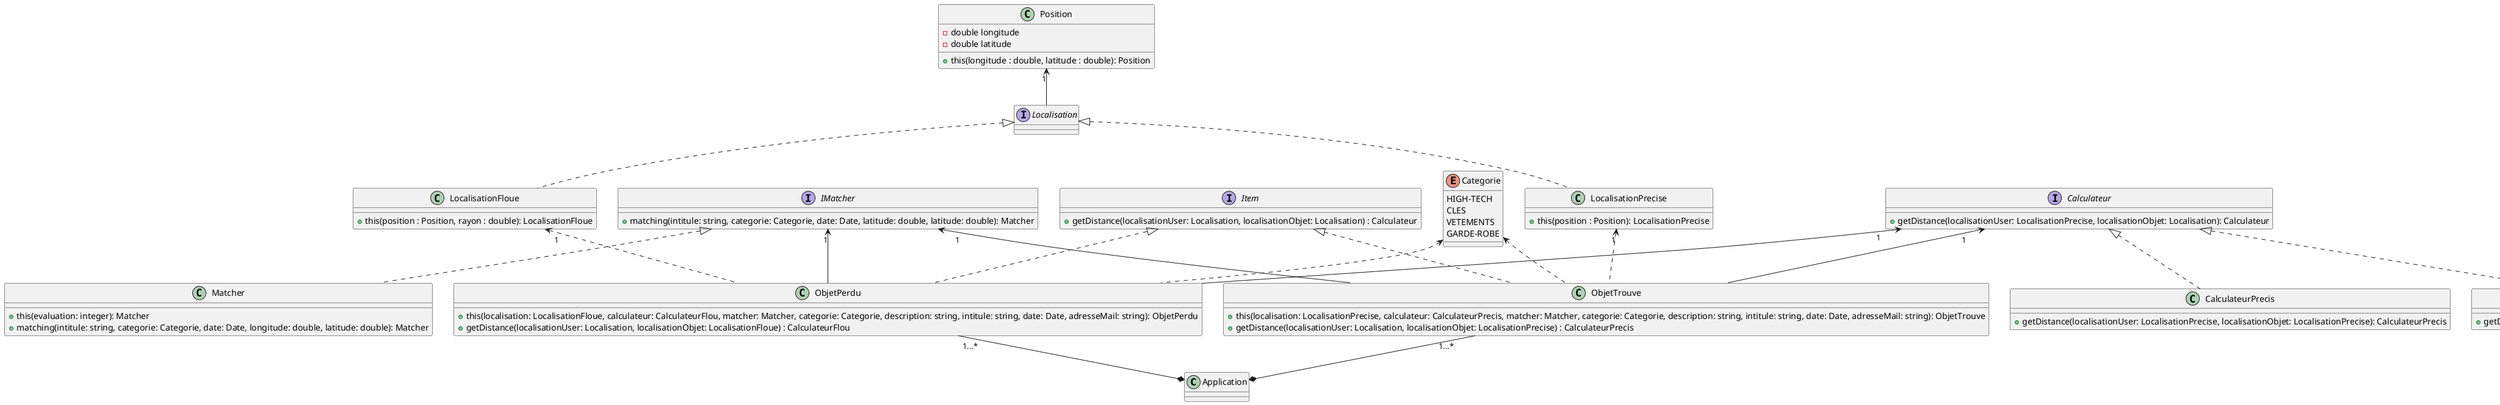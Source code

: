 @startuml
'https://plantuml.com/class-diagram

class Application
enum Categorie
{
    HIGH-TECH
    CLES
    VETEMENTS
    GARDE-ROBE
}
interface IMatcher
{
    + matching(intitule: string, categorie: Categorie, date: Date, latitude: double, latitude: double): Matcher
}

class Matcher
{
    + this(evaluation: integer): Matcher
    + matching(intitule: string, categorie: Categorie, date: Date, longitude: double, latitude: double): Matcher
}

interface Calculateur
{
    +getDistance(localisationUser: LocalisationPrecise, localisationObjet: Localisation): Calculateur
}

class CalculateurFlou
{
    +getDistance(localisationUser: LocalisationPrecise, localisationObjet: LocalisationFloue): CalculateurFlou
}

class CalculateurPrecis
{
    +getDistance(localisationUser: LocalisationPrecise, localisationObjet: LocalisationPrecise): CalculateurPrecis
}

interface Item
{
    +getDistance(localisationUser: Localisation, localisationObjet: Localisation) : Calculateur
}

class ObjetTrouve
{
    +this(localisation: LocalisationPrecise, calculateur: CalculateurPrecis, matcher: Matcher, categorie: Categorie, description: string, intitule: string, date: Date, adresseMail: string): ObjetTrouve
    +getDistance(localisationUser: Localisation, localisationObjet: LocalisationPrecise) : CalculateurPrecis
}

class ObjetPerdu
{
    +this(localisation: LocalisationFloue, calculateur: CalculateurFlou, matcher: Matcher, categorie: Categorie, description: string, intitule: string, date: Date, adresseMail: string): ObjetPerdu
    +getDistance(localisationUser: Localisation, localisationObjet: LocalisationFloue) : CalculateurFlou
}

class Position
{
    - double longitude
    - double latitude
    + this(longitude : double, latitude : double): Position
}

interface Localisation
{
}

class LocalisationPrecise
{
    +this(position : Position): LocalisationPrecise
}

class LocalisationFloue
{
    +this(position : Position, rayon : double): LocalisationFloue
}


ObjetTrouve "1...*" --* Application
ObjetPerdu "1...*" --* Application

Categorie <.. ObjetTrouve
Categorie <.. ObjetPerdu

Item <|.. ObjetPerdu
Item <|.. ObjetTrouve

Localisation <|.. LocalisationPrecise
Localisation <|.. LocalisationFloue

LocalisationPrecise "1" <.. ObjetTrouve
LocalisationFloue "1" <.. ObjetPerdu

Position "1" <-- Localisation

Calculateur "1" <-- ObjetTrouve
Calculateur "1" <-- ObjetPerdu

IMatcher <|.. Matcher
IMatcher "1" <-- ObjetTrouve
IMatcher "1" <-- ObjetPerdu

Calculateur <|.. CalculateurFlou
Calculateur <|.. CalculateurPrecis

@enduml